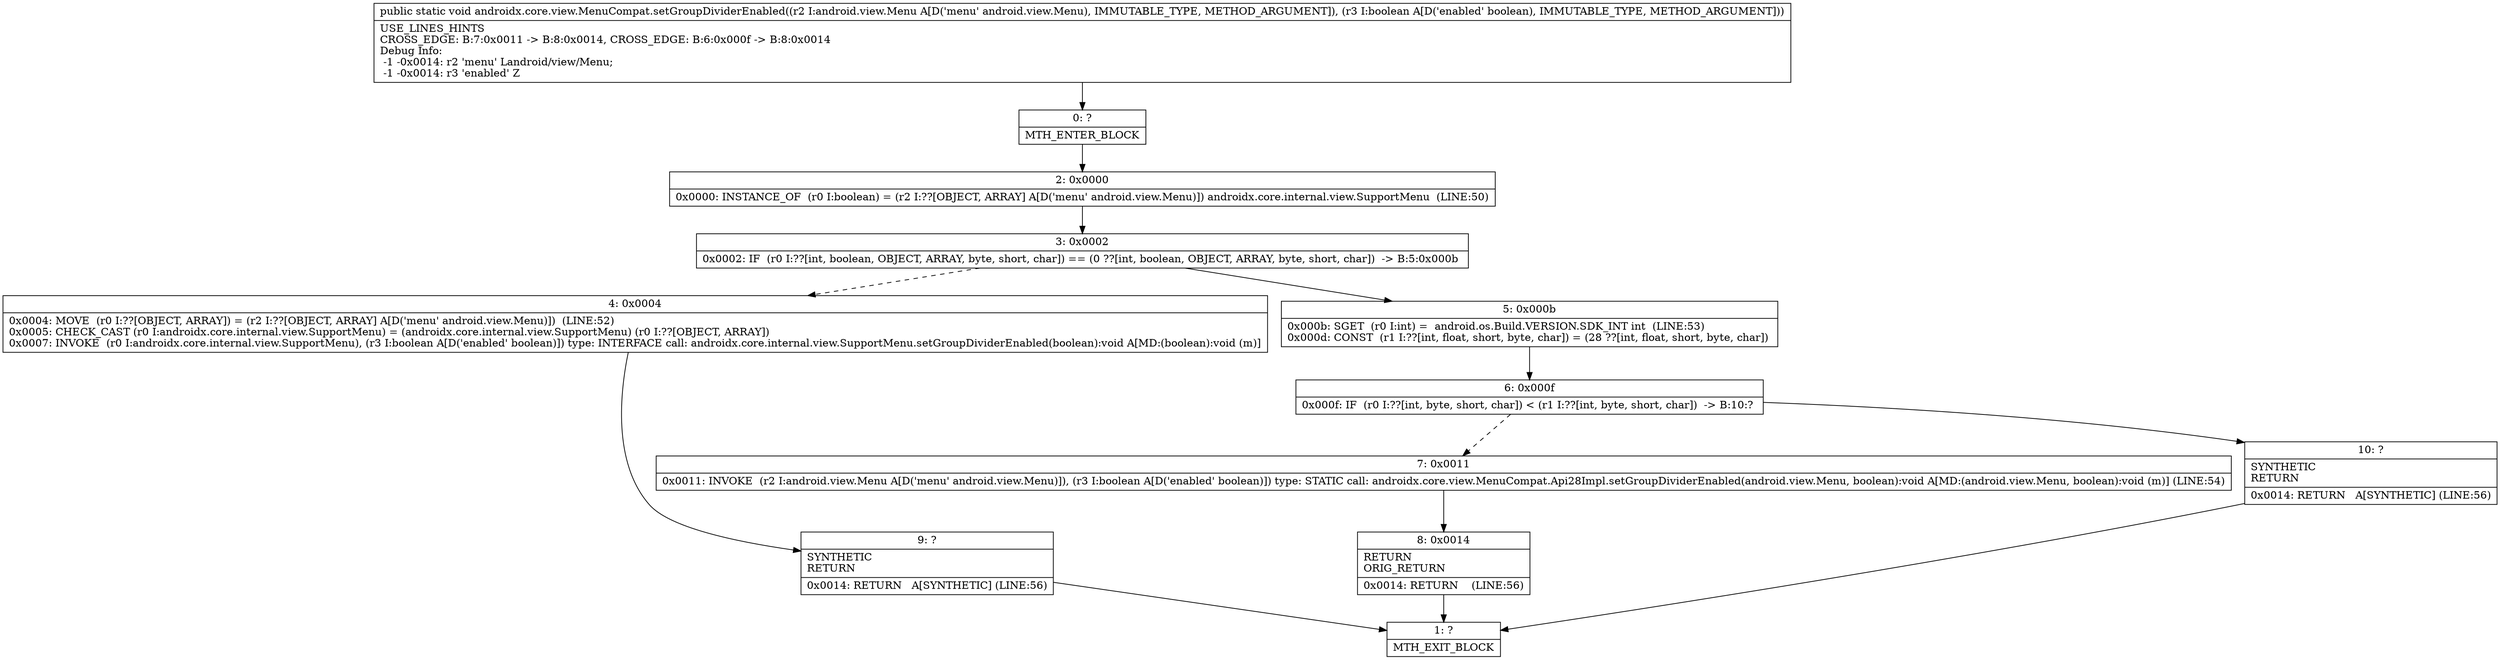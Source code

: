 digraph "CFG forandroidx.core.view.MenuCompat.setGroupDividerEnabled(Landroid\/view\/Menu;Z)V" {
Node_0 [shape=record,label="{0\:\ ?|MTH_ENTER_BLOCK\l}"];
Node_2 [shape=record,label="{2\:\ 0x0000|0x0000: INSTANCE_OF  (r0 I:boolean) = (r2 I:??[OBJECT, ARRAY] A[D('menu' android.view.Menu)]) androidx.core.internal.view.SupportMenu  (LINE:50)\l}"];
Node_3 [shape=record,label="{3\:\ 0x0002|0x0002: IF  (r0 I:??[int, boolean, OBJECT, ARRAY, byte, short, char]) == (0 ??[int, boolean, OBJECT, ARRAY, byte, short, char])  \-\> B:5:0x000b \l}"];
Node_4 [shape=record,label="{4\:\ 0x0004|0x0004: MOVE  (r0 I:??[OBJECT, ARRAY]) = (r2 I:??[OBJECT, ARRAY] A[D('menu' android.view.Menu)])  (LINE:52)\l0x0005: CHECK_CAST (r0 I:androidx.core.internal.view.SupportMenu) = (androidx.core.internal.view.SupportMenu) (r0 I:??[OBJECT, ARRAY]) \l0x0007: INVOKE  (r0 I:androidx.core.internal.view.SupportMenu), (r3 I:boolean A[D('enabled' boolean)]) type: INTERFACE call: androidx.core.internal.view.SupportMenu.setGroupDividerEnabled(boolean):void A[MD:(boolean):void (m)]\l}"];
Node_9 [shape=record,label="{9\:\ ?|SYNTHETIC\lRETURN\l|0x0014: RETURN   A[SYNTHETIC] (LINE:56)\l}"];
Node_1 [shape=record,label="{1\:\ ?|MTH_EXIT_BLOCK\l}"];
Node_5 [shape=record,label="{5\:\ 0x000b|0x000b: SGET  (r0 I:int) =  android.os.Build.VERSION.SDK_INT int  (LINE:53)\l0x000d: CONST  (r1 I:??[int, float, short, byte, char]) = (28 ??[int, float, short, byte, char]) \l}"];
Node_6 [shape=record,label="{6\:\ 0x000f|0x000f: IF  (r0 I:??[int, byte, short, char]) \< (r1 I:??[int, byte, short, char])  \-\> B:10:? \l}"];
Node_7 [shape=record,label="{7\:\ 0x0011|0x0011: INVOKE  (r2 I:android.view.Menu A[D('menu' android.view.Menu)]), (r3 I:boolean A[D('enabled' boolean)]) type: STATIC call: androidx.core.view.MenuCompat.Api28Impl.setGroupDividerEnabled(android.view.Menu, boolean):void A[MD:(android.view.Menu, boolean):void (m)] (LINE:54)\l}"];
Node_8 [shape=record,label="{8\:\ 0x0014|RETURN\lORIG_RETURN\l|0x0014: RETURN    (LINE:56)\l}"];
Node_10 [shape=record,label="{10\:\ ?|SYNTHETIC\lRETURN\l|0x0014: RETURN   A[SYNTHETIC] (LINE:56)\l}"];
MethodNode[shape=record,label="{public static void androidx.core.view.MenuCompat.setGroupDividerEnabled((r2 I:android.view.Menu A[D('menu' android.view.Menu), IMMUTABLE_TYPE, METHOD_ARGUMENT]), (r3 I:boolean A[D('enabled' boolean), IMMUTABLE_TYPE, METHOD_ARGUMENT]))  | USE_LINES_HINTS\lCROSS_EDGE: B:7:0x0011 \-\> B:8:0x0014, CROSS_EDGE: B:6:0x000f \-\> B:8:0x0014\lDebug Info:\l  \-1 \-0x0014: r2 'menu' Landroid\/view\/Menu;\l  \-1 \-0x0014: r3 'enabled' Z\l}"];
MethodNode -> Node_0;Node_0 -> Node_2;
Node_2 -> Node_3;
Node_3 -> Node_4[style=dashed];
Node_3 -> Node_5;
Node_4 -> Node_9;
Node_9 -> Node_1;
Node_5 -> Node_6;
Node_6 -> Node_7[style=dashed];
Node_6 -> Node_10;
Node_7 -> Node_8;
Node_8 -> Node_1;
Node_10 -> Node_1;
}

